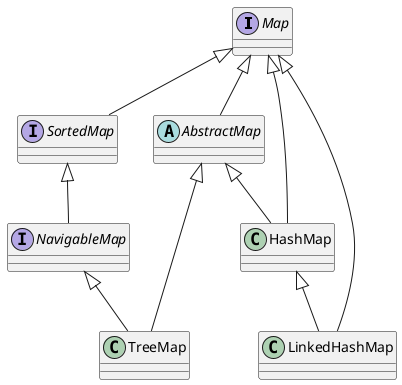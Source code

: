 @startuml

interface Map
abstract AbstractMap
interface SortedMap
interface NavigableMap
class TreeMap
class HashMap
class LinkedHashMap

Map <|-- SortedMap
Map <|-- AbstractMap
SortedMap <|-- NavigableMap
NavigableMap <|-- TreeMap
AbstractMap <|-- TreeMap
AbstractMap <|-- HashMap
Map <|-- HashMap
HashMap <|-- LinkedHashMap
Map <|-- LinkedHashMap

@enduml
